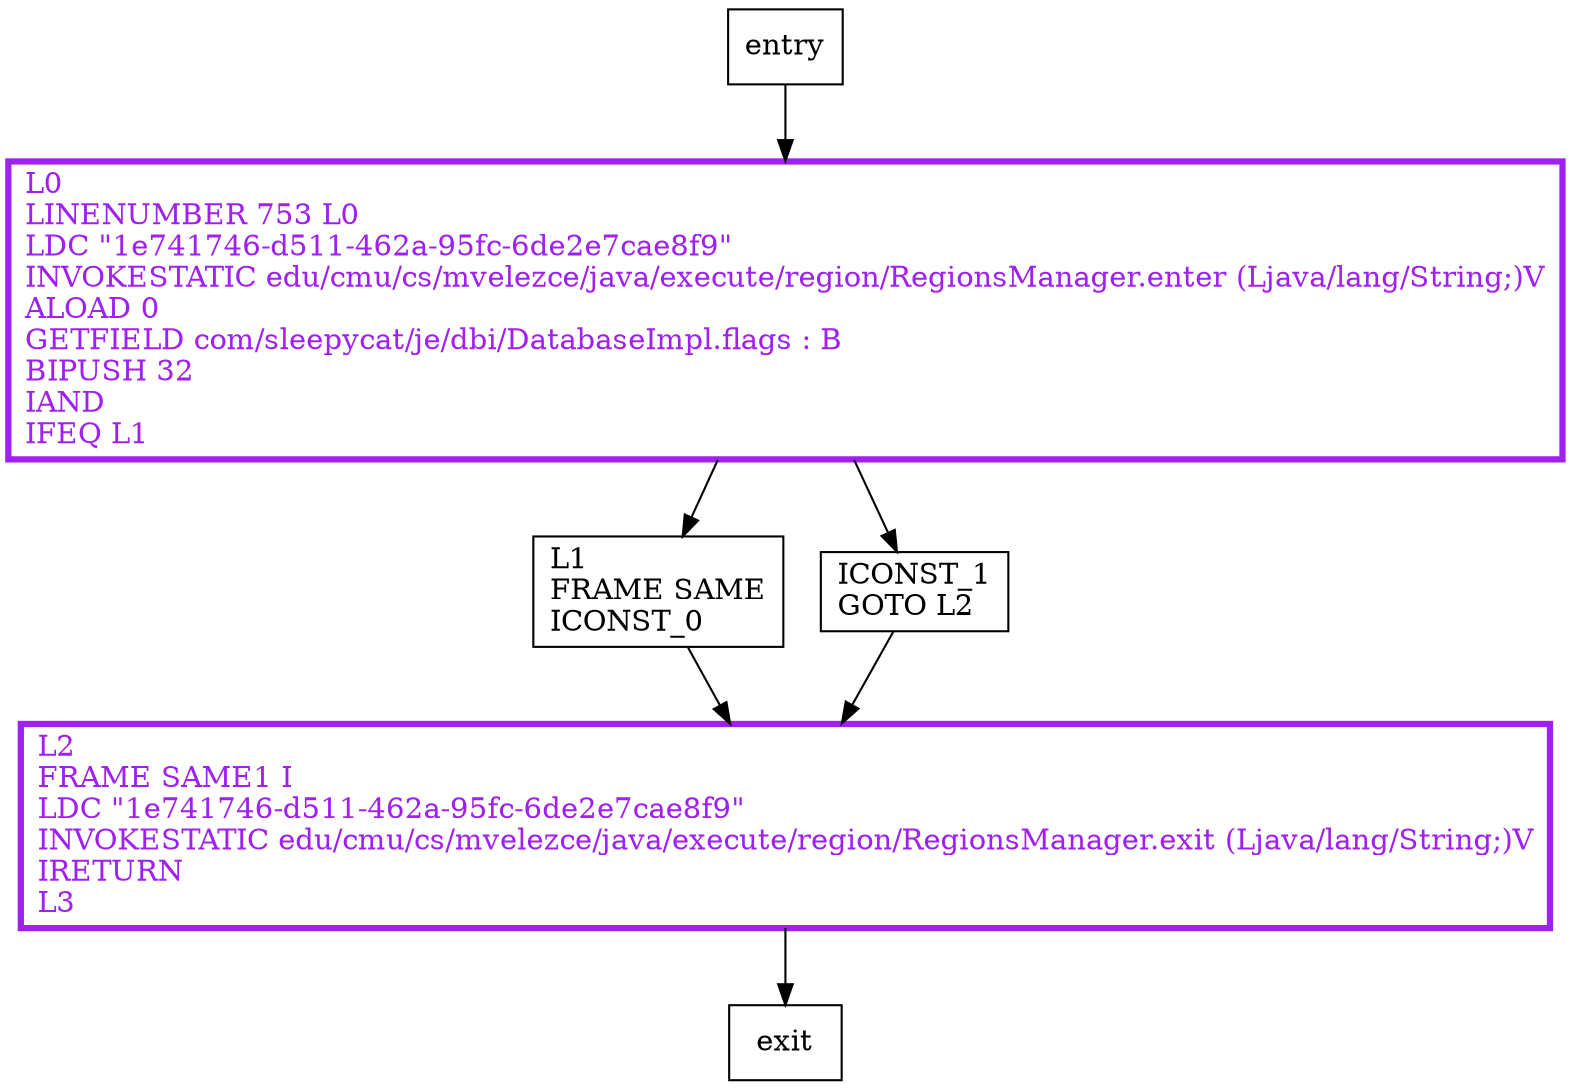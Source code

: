 digraph getUtilizationRepairDone {
node [shape=record];
551875771 [label="L1\lFRAME SAME\lICONST_0\l"];
780187749 [label="L0\lLINENUMBER 753 L0\lLDC \"1e741746-d511-462a-95fc-6de2e7cae8f9\"\lINVOKESTATIC edu/cmu/cs/mvelezce/java/execute/region/RegionsManager.enter (Ljava/lang/String;)V\lALOAD 0\lGETFIELD com/sleepycat/je/dbi/DatabaseImpl.flags : B\lBIPUSH 32\lIAND\lIFEQ L1\l"];
2061501417 [label="L2\lFRAME SAME1 I\lLDC \"1e741746-d511-462a-95fc-6de2e7cae8f9\"\lINVOKESTATIC edu/cmu/cs/mvelezce/java/execute/region/RegionsManager.exit (Ljava/lang/String;)V\lIRETURN\lL3\l"];
1169282031 [label="ICONST_1\lGOTO L2\l"];
entry;
exit;
entry -> 780187749
551875771 -> 2061501417
780187749 -> 551875771
780187749 -> 1169282031
2061501417 -> exit
1169282031 -> 2061501417
780187749[fontcolor="purple", penwidth=3, color="purple"];
2061501417[fontcolor="purple", penwidth=3, color="purple"];
}
